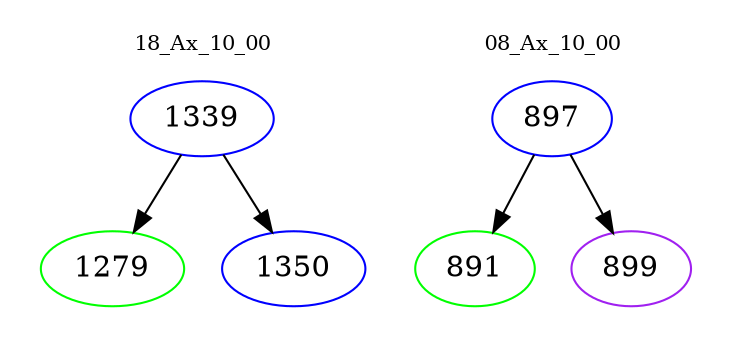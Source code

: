 digraph{
subgraph cluster_0 {
color = white
label = "18_Ax_10_00";
fontsize=10;
T0_1339 [label="1339", color="blue"]
T0_1339 -> T0_1279 [color="black"]
T0_1279 [label="1279", color="green"]
T0_1339 -> T0_1350 [color="black"]
T0_1350 [label="1350", color="blue"]
}
subgraph cluster_1 {
color = white
label = "08_Ax_10_00";
fontsize=10;
T1_897 [label="897", color="blue"]
T1_897 -> T1_891 [color="black"]
T1_891 [label="891", color="green"]
T1_897 -> T1_899 [color="black"]
T1_899 [label="899", color="purple"]
}
}
